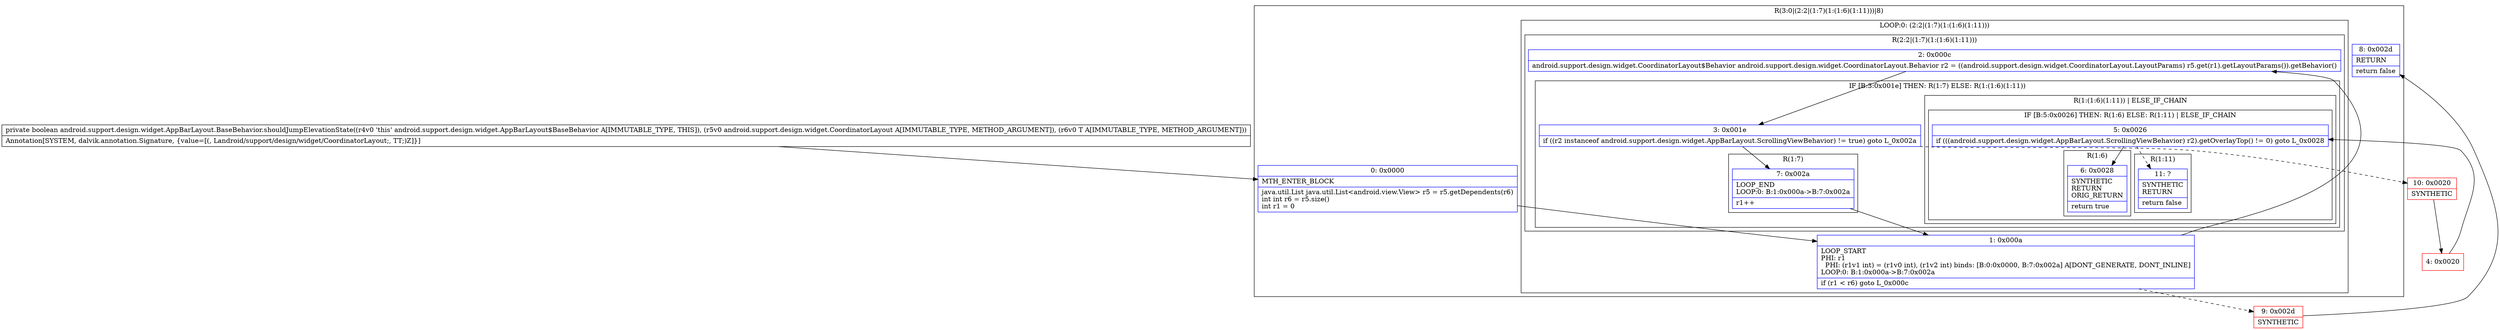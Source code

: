 digraph "CFG forandroid.support.design.widget.AppBarLayout.BaseBehavior.shouldJumpElevationState(Landroid\/support\/design\/widget\/CoordinatorLayout;Landroid\/support\/design\/widget\/AppBarLayout;)Z" {
subgraph cluster_Region_789106592 {
label = "R(3:0|(2:2|(1:7)(1:(1:6)(1:11)))|8)";
node [shape=record,color=blue];
Node_0 [shape=record,label="{0\:\ 0x0000|MTH_ENTER_BLOCK\l|java.util.List java.util.List\<android.view.View\> r5 = r5.getDependents(r6)\lint int r6 = r5.size()\lint r1 = 0\l}"];
subgraph cluster_LoopRegion_964402763 {
label = "LOOP:0: (2:2|(1:7)(1:(1:6)(1:11)))";
node [shape=record,color=blue];
Node_1 [shape=record,label="{1\:\ 0x000a|LOOP_START\lPHI: r1 \l  PHI: (r1v1 int) = (r1v0 int), (r1v2 int) binds: [B:0:0x0000, B:7:0x002a] A[DONT_GENERATE, DONT_INLINE]\lLOOP:0: B:1:0x000a\-\>B:7:0x002a\l|if (r1 \< r6) goto L_0x000c\l}"];
subgraph cluster_Region_1254706113 {
label = "R(2:2|(1:7)(1:(1:6)(1:11)))";
node [shape=record,color=blue];
Node_2 [shape=record,label="{2\:\ 0x000c|android.support.design.widget.CoordinatorLayout$Behavior android.support.design.widget.CoordinatorLayout.Behavior r2 = ((android.support.design.widget.CoordinatorLayout.LayoutParams) r5.get(r1).getLayoutParams()).getBehavior()\l}"];
subgraph cluster_IfRegion_1311595806 {
label = "IF [B:3:0x001e] THEN: R(1:7) ELSE: R(1:(1:6)(1:11))";
node [shape=record,color=blue];
Node_3 [shape=record,label="{3\:\ 0x001e|if ((r2 instanceof android.support.design.widget.AppBarLayout.ScrollingViewBehavior) != true) goto L_0x002a\l}"];
subgraph cluster_Region_657585047 {
label = "R(1:7)";
node [shape=record,color=blue];
Node_7 [shape=record,label="{7\:\ 0x002a|LOOP_END\lLOOP:0: B:1:0x000a\-\>B:7:0x002a\l|r1++\l}"];
}
subgraph cluster_Region_1785233883 {
label = "R(1:(1:6)(1:11)) | ELSE_IF_CHAIN\l";
node [shape=record,color=blue];
subgraph cluster_IfRegion_1312460889 {
label = "IF [B:5:0x0026] THEN: R(1:6) ELSE: R(1:11) | ELSE_IF_CHAIN\l";
node [shape=record,color=blue];
Node_5 [shape=record,label="{5\:\ 0x0026|if (((android.support.design.widget.AppBarLayout.ScrollingViewBehavior) r2).getOverlayTop() != 0) goto L_0x0028\l}"];
subgraph cluster_Region_1574207126 {
label = "R(1:6)";
node [shape=record,color=blue];
Node_6 [shape=record,label="{6\:\ 0x0028|SYNTHETIC\lRETURN\lORIG_RETURN\l|return true\l}"];
}
subgraph cluster_Region_376217807 {
label = "R(1:11)";
node [shape=record,color=blue];
Node_11 [shape=record,label="{11\:\ ?|SYNTHETIC\lRETURN\l|return false\l}"];
}
}
}
}
}
}
Node_8 [shape=record,label="{8\:\ 0x002d|RETURN\l|return false\l}"];
}
Node_4 [shape=record,color=red,label="{4\:\ 0x0020}"];
Node_9 [shape=record,color=red,label="{9\:\ 0x002d|SYNTHETIC\l}"];
Node_10 [shape=record,color=red,label="{10\:\ 0x0020|SYNTHETIC\l}"];
MethodNode[shape=record,label="{private boolean android.support.design.widget.AppBarLayout.BaseBehavior.shouldJumpElevationState((r4v0 'this' android.support.design.widget.AppBarLayout$BaseBehavior A[IMMUTABLE_TYPE, THIS]), (r5v0 android.support.design.widget.CoordinatorLayout A[IMMUTABLE_TYPE, METHOD_ARGUMENT]), (r6v0 T A[IMMUTABLE_TYPE, METHOD_ARGUMENT]))  | Annotation[SYSTEM, dalvik.annotation.Signature, \{value=[(, Landroid\/support\/design\/widget\/CoordinatorLayout;, TT;)Z]\}]\l}"];
MethodNode -> Node_0;
Node_0 -> Node_1;
Node_1 -> Node_2;
Node_1 -> Node_9[style=dashed];
Node_2 -> Node_3;
Node_3 -> Node_7;
Node_3 -> Node_10[style=dashed];
Node_7 -> Node_1;
Node_5 -> Node_6;
Node_5 -> Node_11[style=dashed];
Node_4 -> Node_5;
Node_9 -> Node_8;
Node_10 -> Node_4;
}

